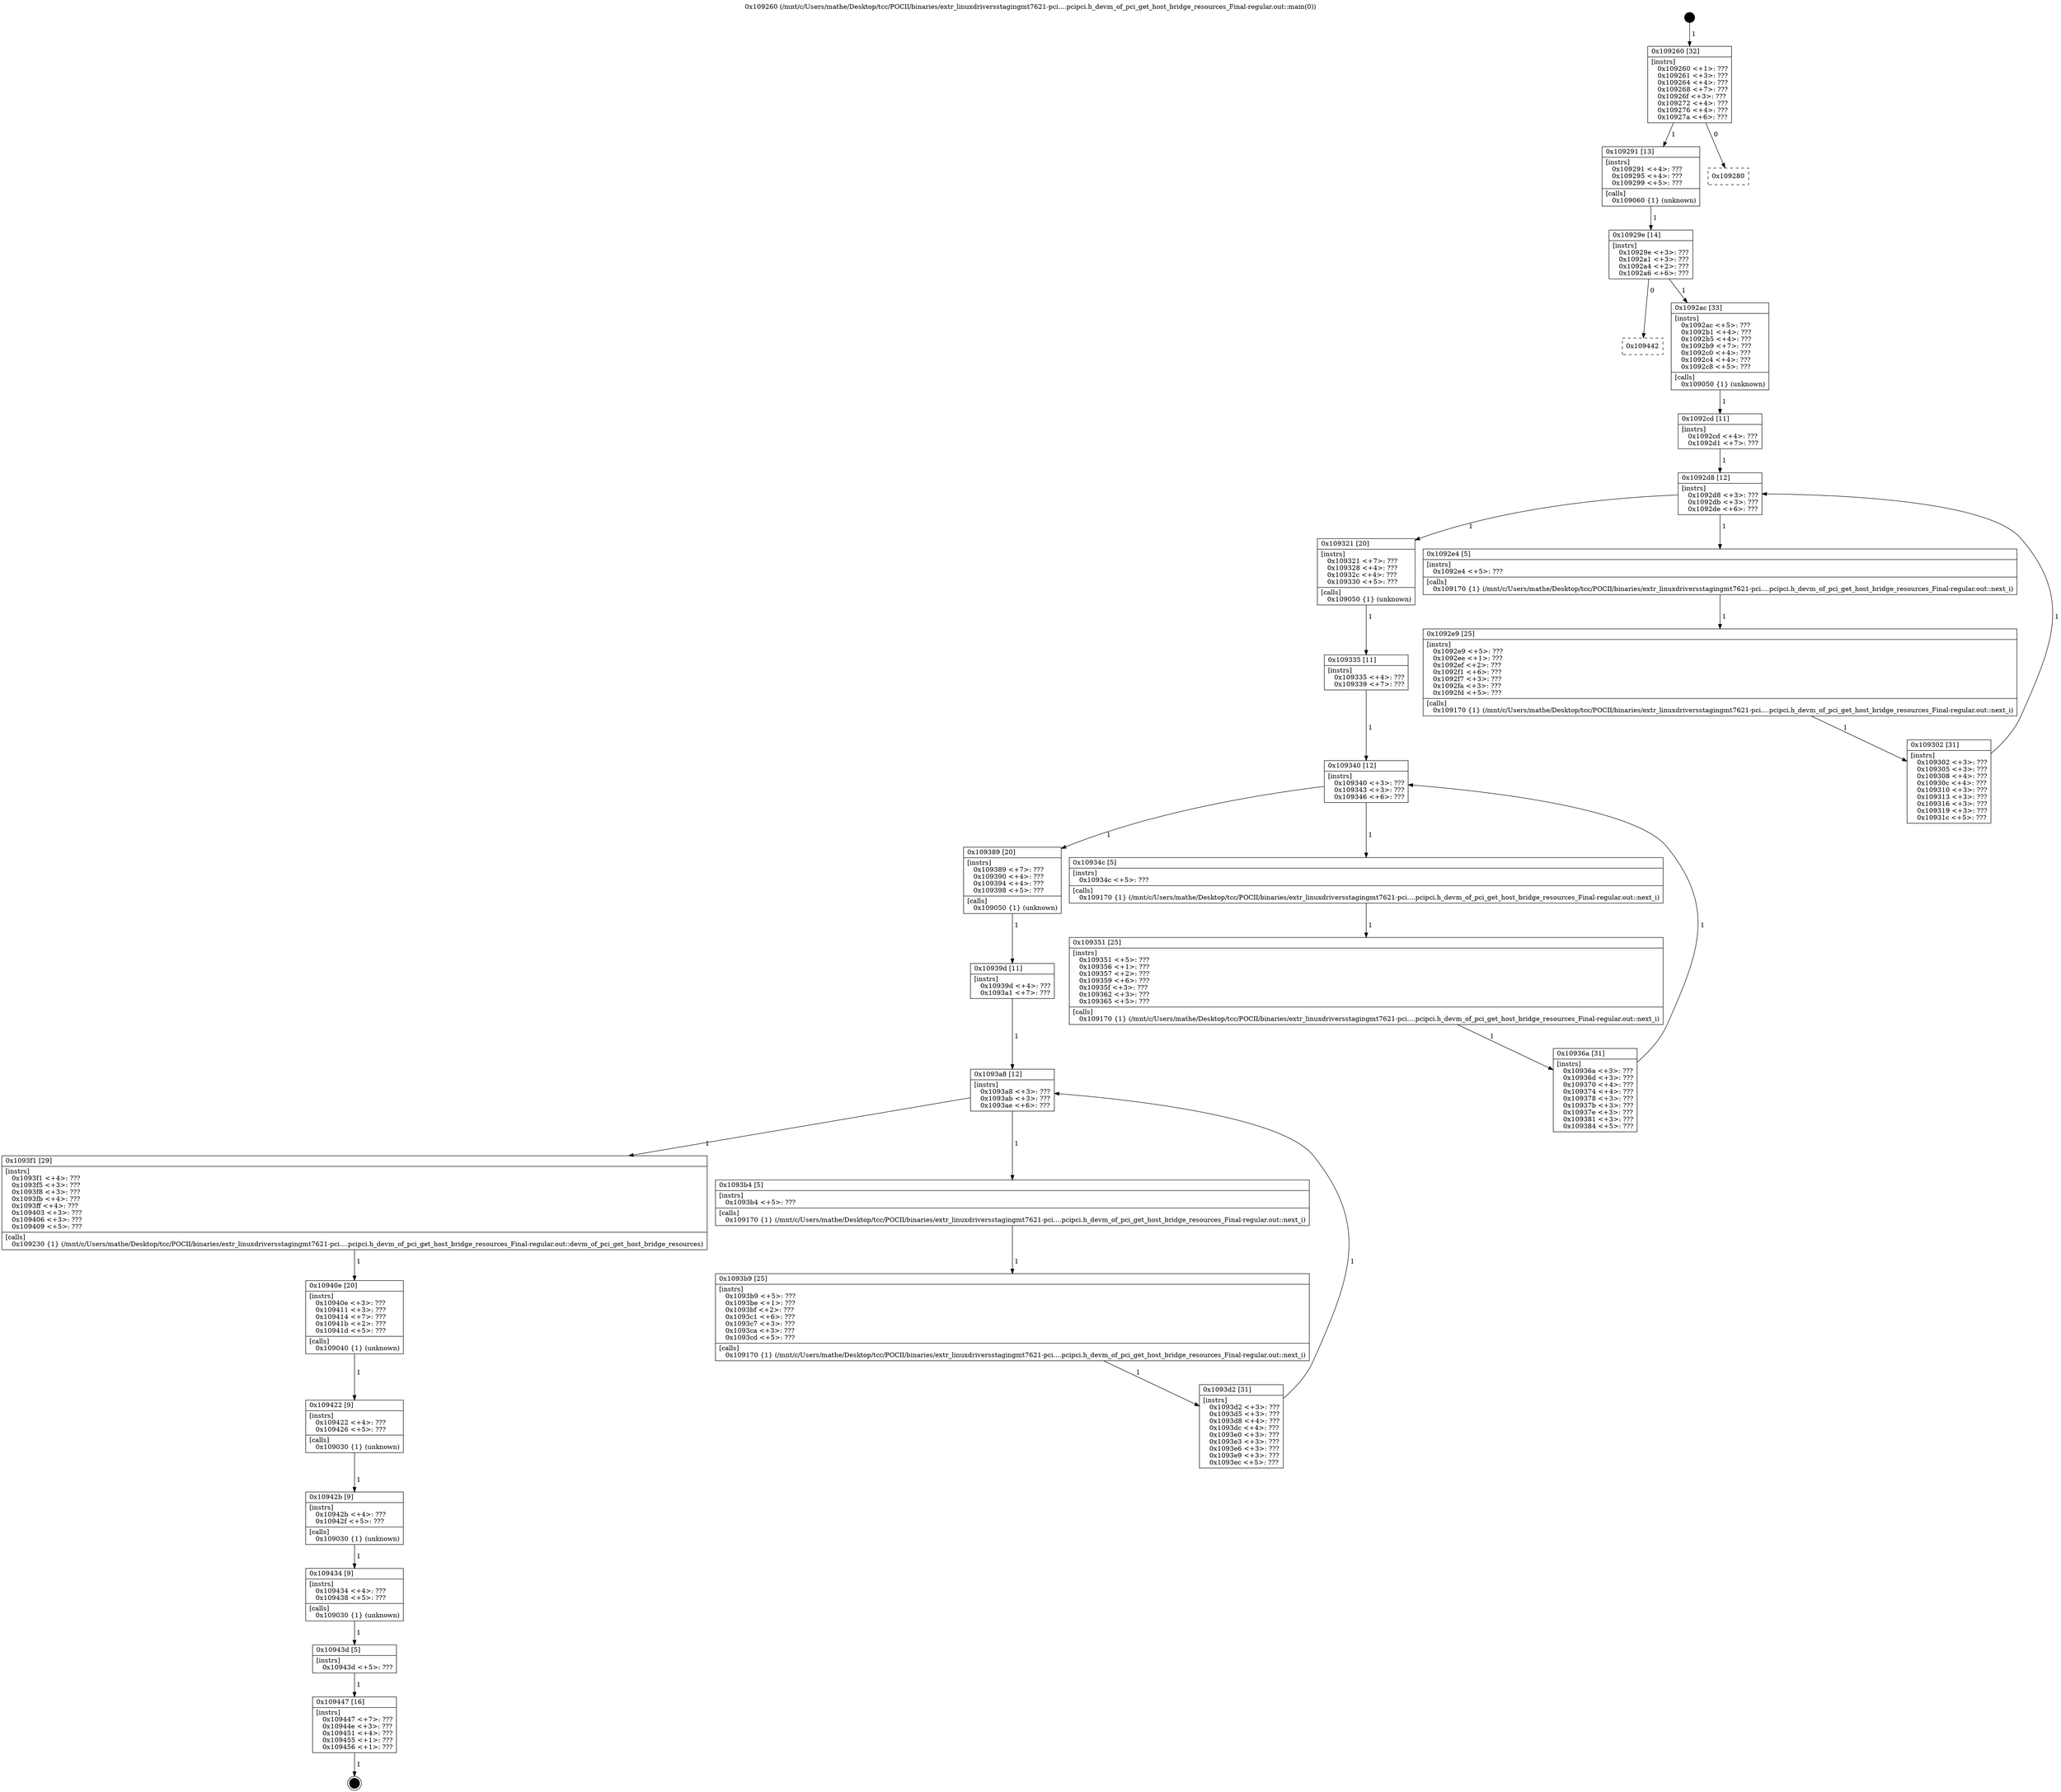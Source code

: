digraph "0x109260" {
  label = "0x109260 (/mnt/c/Users/mathe/Desktop/tcc/POCII/binaries/extr_linuxdriversstagingmt7621-pci....pcipci.h_devm_of_pci_get_host_bridge_resources_Final-regular.out::main(0))"
  labelloc = "t"
  node[shape=record]

  Entry [label="",width=0.3,height=0.3,shape=circle,fillcolor=black,style=filled]
  "0x109260" [label="{
     0x109260 [32]\l
     | [instrs]\l
     &nbsp;&nbsp;0x109260 \<+1\>: ???\l
     &nbsp;&nbsp;0x109261 \<+3\>: ???\l
     &nbsp;&nbsp;0x109264 \<+4\>: ???\l
     &nbsp;&nbsp;0x109268 \<+7\>: ???\l
     &nbsp;&nbsp;0x10926f \<+3\>: ???\l
     &nbsp;&nbsp;0x109272 \<+4\>: ???\l
     &nbsp;&nbsp;0x109276 \<+4\>: ???\l
     &nbsp;&nbsp;0x10927a \<+6\>: ???\l
  }"]
  "0x109291" [label="{
     0x109291 [13]\l
     | [instrs]\l
     &nbsp;&nbsp;0x109291 \<+4\>: ???\l
     &nbsp;&nbsp;0x109295 \<+4\>: ???\l
     &nbsp;&nbsp;0x109299 \<+5\>: ???\l
     | [calls]\l
     &nbsp;&nbsp;0x109060 \{1\} (unknown)\l
  }"]
  "0x109280" [label="{
     0x109280\l
  }", style=dashed]
  "0x10929e" [label="{
     0x10929e [14]\l
     | [instrs]\l
     &nbsp;&nbsp;0x10929e \<+3\>: ???\l
     &nbsp;&nbsp;0x1092a1 \<+3\>: ???\l
     &nbsp;&nbsp;0x1092a4 \<+2\>: ???\l
     &nbsp;&nbsp;0x1092a6 \<+6\>: ???\l
  }"]
  "0x109442" [label="{
     0x109442\l
  }", style=dashed]
  "0x1092ac" [label="{
     0x1092ac [33]\l
     | [instrs]\l
     &nbsp;&nbsp;0x1092ac \<+5\>: ???\l
     &nbsp;&nbsp;0x1092b1 \<+4\>: ???\l
     &nbsp;&nbsp;0x1092b5 \<+4\>: ???\l
     &nbsp;&nbsp;0x1092b9 \<+7\>: ???\l
     &nbsp;&nbsp;0x1092c0 \<+4\>: ???\l
     &nbsp;&nbsp;0x1092c4 \<+4\>: ???\l
     &nbsp;&nbsp;0x1092c8 \<+5\>: ???\l
     | [calls]\l
     &nbsp;&nbsp;0x109050 \{1\} (unknown)\l
  }"]
  Exit [label="",width=0.3,height=0.3,shape=circle,fillcolor=black,style=filled,peripheries=2]
  "0x1092d8" [label="{
     0x1092d8 [12]\l
     | [instrs]\l
     &nbsp;&nbsp;0x1092d8 \<+3\>: ???\l
     &nbsp;&nbsp;0x1092db \<+3\>: ???\l
     &nbsp;&nbsp;0x1092de \<+6\>: ???\l
  }"]
  "0x109321" [label="{
     0x109321 [20]\l
     | [instrs]\l
     &nbsp;&nbsp;0x109321 \<+7\>: ???\l
     &nbsp;&nbsp;0x109328 \<+4\>: ???\l
     &nbsp;&nbsp;0x10932c \<+4\>: ???\l
     &nbsp;&nbsp;0x109330 \<+5\>: ???\l
     | [calls]\l
     &nbsp;&nbsp;0x109050 \{1\} (unknown)\l
  }"]
  "0x1092e4" [label="{
     0x1092e4 [5]\l
     | [instrs]\l
     &nbsp;&nbsp;0x1092e4 \<+5\>: ???\l
     | [calls]\l
     &nbsp;&nbsp;0x109170 \{1\} (/mnt/c/Users/mathe/Desktop/tcc/POCII/binaries/extr_linuxdriversstagingmt7621-pci....pcipci.h_devm_of_pci_get_host_bridge_resources_Final-regular.out::next_i)\l
  }"]
  "0x1092e9" [label="{
     0x1092e9 [25]\l
     | [instrs]\l
     &nbsp;&nbsp;0x1092e9 \<+5\>: ???\l
     &nbsp;&nbsp;0x1092ee \<+1\>: ???\l
     &nbsp;&nbsp;0x1092ef \<+2\>: ???\l
     &nbsp;&nbsp;0x1092f1 \<+6\>: ???\l
     &nbsp;&nbsp;0x1092f7 \<+3\>: ???\l
     &nbsp;&nbsp;0x1092fa \<+3\>: ???\l
     &nbsp;&nbsp;0x1092fd \<+5\>: ???\l
     | [calls]\l
     &nbsp;&nbsp;0x109170 \{1\} (/mnt/c/Users/mathe/Desktop/tcc/POCII/binaries/extr_linuxdriversstagingmt7621-pci....pcipci.h_devm_of_pci_get_host_bridge_resources_Final-regular.out::next_i)\l
  }"]
  "0x109302" [label="{
     0x109302 [31]\l
     | [instrs]\l
     &nbsp;&nbsp;0x109302 \<+3\>: ???\l
     &nbsp;&nbsp;0x109305 \<+3\>: ???\l
     &nbsp;&nbsp;0x109308 \<+4\>: ???\l
     &nbsp;&nbsp;0x10930c \<+4\>: ???\l
     &nbsp;&nbsp;0x109310 \<+3\>: ???\l
     &nbsp;&nbsp;0x109313 \<+3\>: ???\l
     &nbsp;&nbsp;0x109316 \<+3\>: ???\l
     &nbsp;&nbsp;0x109319 \<+3\>: ???\l
     &nbsp;&nbsp;0x10931c \<+5\>: ???\l
  }"]
  "0x1092cd" [label="{
     0x1092cd [11]\l
     | [instrs]\l
     &nbsp;&nbsp;0x1092cd \<+4\>: ???\l
     &nbsp;&nbsp;0x1092d1 \<+7\>: ???\l
  }"]
  "0x109340" [label="{
     0x109340 [12]\l
     | [instrs]\l
     &nbsp;&nbsp;0x109340 \<+3\>: ???\l
     &nbsp;&nbsp;0x109343 \<+3\>: ???\l
     &nbsp;&nbsp;0x109346 \<+6\>: ???\l
  }"]
  "0x109389" [label="{
     0x109389 [20]\l
     | [instrs]\l
     &nbsp;&nbsp;0x109389 \<+7\>: ???\l
     &nbsp;&nbsp;0x109390 \<+4\>: ???\l
     &nbsp;&nbsp;0x109394 \<+4\>: ???\l
     &nbsp;&nbsp;0x109398 \<+5\>: ???\l
     | [calls]\l
     &nbsp;&nbsp;0x109050 \{1\} (unknown)\l
  }"]
  "0x10934c" [label="{
     0x10934c [5]\l
     | [instrs]\l
     &nbsp;&nbsp;0x10934c \<+5\>: ???\l
     | [calls]\l
     &nbsp;&nbsp;0x109170 \{1\} (/mnt/c/Users/mathe/Desktop/tcc/POCII/binaries/extr_linuxdriversstagingmt7621-pci....pcipci.h_devm_of_pci_get_host_bridge_resources_Final-regular.out::next_i)\l
  }"]
  "0x109351" [label="{
     0x109351 [25]\l
     | [instrs]\l
     &nbsp;&nbsp;0x109351 \<+5\>: ???\l
     &nbsp;&nbsp;0x109356 \<+1\>: ???\l
     &nbsp;&nbsp;0x109357 \<+2\>: ???\l
     &nbsp;&nbsp;0x109359 \<+6\>: ???\l
     &nbsp;&nbsp;0x10935f \<+3\>: ???\l
     &nbsp;&nbsp;0x109362 \<+3\>: ???\l
     &nbsp;&nbsp;0x109365 \<+5\>: ???\l
     | [calls]\l
     &nbsp;&nbsp;0x109170 \{1\} (/mnt/c/Users/mathe/Desktop/tcc/POCII/binaries/extr_linuxdriversstagingmt7621-pci....pcipci.h_devm_of_pci_get_host_bridge_resources_Final-regular.out::next_i)\l
  }"]
  "0x10936a" [label="{
     0x10936a [31]\l
     | [instrs]\l
     &nbsp;&nbsp;0x10936a \<+3\>: ???\l
     &nbsp;&nbsp;0x10936d \<+3\>: ???\l
     &nbsp;&nbsp;0x109370 \<+4\>: ???\l
     &nbsp;&nbsp;0x109374 \<+4\>: ???\l
     &nbsp;&nbsp;0x109378 \<+3\>: ???\l
     &nbsp;&nbsp;0x10937b \<+3\>: ???\l
     &nbsp;&nbsp;0x10937e \<+3\>: ???\l
     &nbsp;&nbsp;0x109381 \<+3\>: ???\l
     &nbsp;&nbsp;0x109384 \<+5\>: ???\l
  }"]
  "0x109335" [label="{
     0x109335 [11]\l
     | [instrs]\l
     &nbsp;&nbsp;0x109335 \<+4\>: ???\l
     &nbsp;&nbsp;0x109339 \<+7\>: ???\l
  }"]
  "0x1093a8" [label="{
     0x1093a8 [12]\l
     | [instrs]\l
     &nbsp;&nbsp;0x1093a8 \<+3\>: ???\l
     &nbsp;&nbsp;0x1093ab \<+3\>: ???\l
     &nbsp;&nbsp;0x1093ae \<+6\>: ???\l
  }"]
  "0x1093f1" [label="{
     0x1093f1 [29]\l
     | [instrs]\l
     &nbsp;&nbsp;0x1093f1 \<+4\>: ???\l
     &nbsp;&nbsp;0x1093f5 \<+3\>: ???\l
     &nbsp;&nbsp;0x1093f8 \<+3\>: ???\l
     &nbsp;&nbsp;0x1093fb \<+4\>: ???\l
     &nbsp;&nbsp;0x1093ff \<+4\>: ???\l
     &nbsp;&nbsp;0x109403 \<+3\>: ???\l
     &nbsp;&nbsp;0x109406 \<+3\>: ???\l
     &nbsp;&nbsp;0x109409 \<+5\>: ???\l
     | [calls]\l
     &nbsp;&nbsp;0x109230 \{1\} (/mnt/c/Users/mathe/Desktop/tcc/POCII/binaries/extr_linuxdriversstagingmt7621-pci....pcipci.h_devm_of_pci_get_host_bridge_resources_Final-regular.out::devm_of_pci_get_host_bridge_resources)\l
  }"]
  "0x1093b4" [label="{
     0x1093b4 [5]\l
     | [instrs]\l
     &nbsp;&nbsp;0x1093b4 \<+5\>: ???\l
     | [calls]\l
     &nbsp;&nbsp;0x109170 \{1\} (/mnt/c/Users/mathe/Desktop/tcc/POCII/binaries/extr_linuxdriversstagingmt7621-pci....pcipci.h_devm_of_pci_get_host_bridge_resources_Final-regular.out::next_i)\l
  }"]
  "0x1093b9" [label="{
     0x1093b9 [25]\l
     | [instrs]\l
     &nbsp;&nbsp;0x1093b9 \<+5\>: ???\l
     &nbsp;&nbsp;0x1093be \<+1\>: ???\l
     &nbsp;&nbsp;0x1093bf \<+2\>: ???\l
     &nbsp;&nbsp;0x1093c1 \<+6\>: ???\l
     &nbsp;&nbsp;0x1093c7 \<+3\>: ???\l
     &nbsp;&nbsp;0x1093ca \<+3\>: ???\l
     &nbsp;&nbsp;0x1093cd \<+5\>: ???\l
     | [calls]\l
     &nbsp;&nbsp;0x109170 \{1\} (/mnt/c/Users/mathe/Desktop/tcc/POCII/binaries/extr_linuxdriversstagingmt7621-pci....pcipci.h_devm_of_pci_get_host_bridge_resources_Final-regular.out::next_i)\l
  }"]
  "0x1093d2" [label="{
     0x1093d2 [31]\l
     | [instrs]\l
     &nbsp;&nbsp;0x1093d2 \<+3\>: ???\l
     &nbsp;&nbsp;0x1093d5 \<+3\>: ???\l
     &nbsp;&nbsp;0x1093d8 \<+4\>: ???\l
     &nbsp;&nbsp;0x1093dc \<+4\>: ???\l
     &nbsp;&nbsp;0x1093e0 \<+3\>: ???\l
     &nbsp;&nbsp;0x1093e3 \<+3\>: ???\l
     &nbsp;&nbsp;0x1093e6 \<+3\>: ???\l
     &nbsp;&nbsp;0x1093e9 \<+3\>: ???\l
     &nbsp;&nbsp;0x1093ec \<+5\>: ???\l
  }"]
  "0x10939d" [label="{
     0x10939d [11]\l
     | [instrs]\l
     &nbsp;&nbsp;0x10939d \<+4\>: ???\l
     &nbsp;&nbsp;0x1093a1 \<+7\>: ???\l
  }"]
  "0x10940e" [label="{
     0x10940e [20]\l
     | [instrs]\l
     &nbsp;&nbsp;0x10940e \<+3\>: ???\l
     &nbsp;&nbsp;0x109411 \<+3\>: ???\l
     &nbsp;&nbsp;0x109414 \<+7\>: ???\l
     &nbsp;&nbsp;0x10941b \<+2\>: ???\l
     &nbsp;&nbsp;0x10941d \<+5\>: ???\l
     | [calls]\l
     &nbsp;&nbsp;0x109040 \{1\} (unknown)\l
  }"]
  "0x109422" [label="{
     0x109422 [9]\l
     | [instrs]\l
     &nbsp;&nbsp;0x109422 \<+4\>: ???\l
     &nbsp;&nbsp;0x109426 \<+5\>: ???\l
     | [calls]\l
     &nbsp;&nbsp;0x109030 \{1\} (unknown)\l
  }"]
  "0x10942b" [label="{
     0x10942b [9]\l
     | [instrs]\l
     &nbsp;&nbsp;0x10942b \<+4\>: ???\l
     &nbsp;&nbsp;0x10942f \<+5\>: ???\l
     | [calls]\l
     &nbsp;&nbsp;0x109030 \{1\} (unknown)\l
  }"]
  "0x109434" [label="{
     0x109434 [9]\l
     | [instrs]\l
     &nbsp;&nbsp;0x109434 \<+4\>: ???\l
     &nbsp;&nbsp;0x109438 \<+5\>: ???\l
     | [calls]\l
     &nbsp;&nbsp;0x109030 \{1\} (unknown)\l
  }"]
  "0x10943d" [label="{
     0x10943d [5]\l
     | [instrs]\l
     &nbsp;&nbsp;0x10943d \<+5\>: ???\l
  }"]
  "0x109447" [label="{
     0x109447 [16]\l
     | [instrs]\l
     &nbsp;&nbsp;0x109447 \<+7\>: ???\l
     &nbsp;&nbsp;0x10944e \<+3\>: ???\l
     &nbsp;&nbsp;0x109451 \<+4\>: ???\l
     &nbsp;&nbsp;0x109455 \<+1\>: ???\l
     &nbsp;&nbsp;0x109456 \<+1\>: ???\l
  }"]
  Entry -> "0x109260" [label=" 1"]
  "0x109260" -> "0x109291" [label=" 1"]
  "0x109260" -> "0x109280" [label=" 0"]
  "0x109291" -> "0x10929e" [label=" 1"]
  "0x10929e" -> "0x109442" [label=" 0"]
  "0x10929e" -> "0x1092ac" [label=" 1"]
  "0x109447" -> Exit [label=" 1"]
  "0x1092ac" -> "0x1092cd" [label=" 1"]
  "0x1092d8" -> "0x109321" [label=" 1"]
  "0x1092d8" -> "0x1092e4" [label=" 1"]
  "0x1092e4" -> "0x1092e9" [label=" 1"]
  "0x1092e9" -> "0x109302" [label=" 1"]
  "0x1092cd" -> "0x1092d8" [label=" 1"]
  "0x109302" -> "0x1092d8" [label=" 1"]
  "0x109321" -> "0x109335" [label=" 1"]
  "0x109340" -> "0x109389" [label=" 1"]
  "0x109340" -> "0x10934c" [label=" 1"]
  "0x10934c" -> "0x109351" [label=" 1"]
  "0x109351" -> "0x10936a" [label=" 1"]
  "0x109335" -> "0x109340" [label=" 1"]
  "0x10936a" -> "0x109340" [label=" 1"]
  "0x109389" -> "0x10939d" [label=" 1"]
  "0x1093a8" -> "0x1093f1" [label=" 1"]
  "0x1093a8" -> "0x1093b4" [label=" 1"]
  "0x1093b4" -> "0x1093b9" [label=" 1"]
  "0x1093b9" -> "0x1093d2" [label=" 1"]
  "0x10939d" -> "0x1093a8" [label=" 1"]
  "0x1093d2" -> "0x1093a8" [label=" 1"]
  "0x1093f1" -> "0x10940e" [label=" 1"]
  "0x10940e" -> "0x109422" [label=" 1"]
  "0x109422" -> "0x10942b" [label=" 1"]
  "0x10942b" -> "0x109434" [label=" 1"]
  "0x109434" -> "0x10943d" [label=" 1"]
  "0x10943d" -> "0x109447" [label=" 1"]
}
